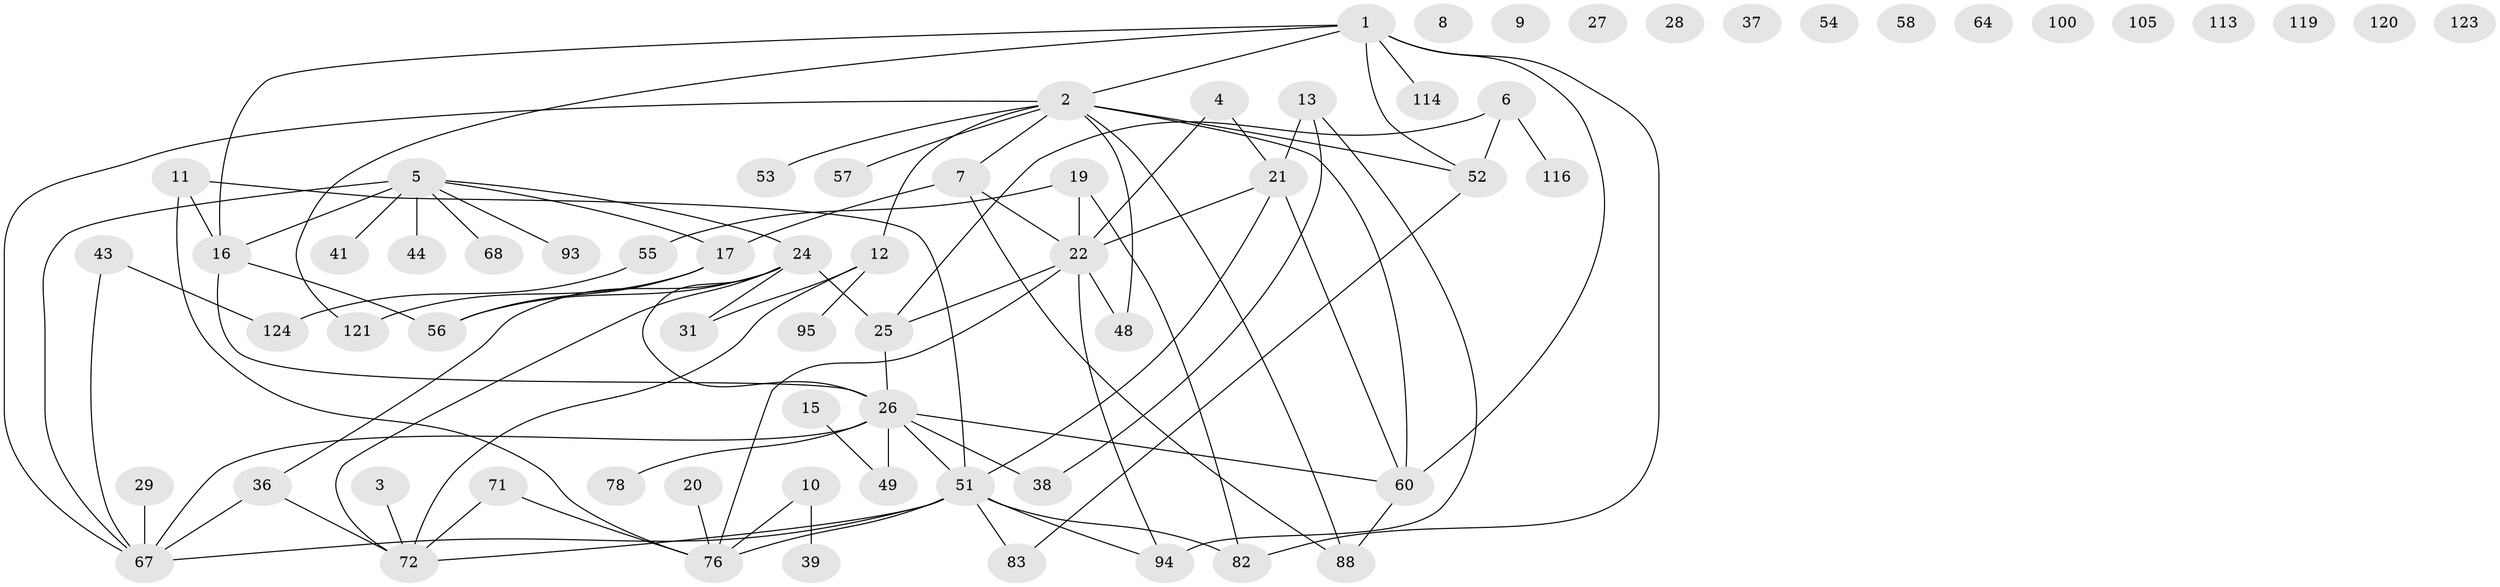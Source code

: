 // original degree distribution, {4: 0.12408759124087591, 5: 0.08029197080291971, 1: 0.2116788321167883, 2: 0.27007299270072993, 3: 0.18248175182481752, 0: 0.0948905109489051, 7: 0.0072992700729927005, 6: 0.029197080291970802}
// Generated by graph-tools (version 1.1) at 2025/12/03/09/25 04:12:59]
// undirected, 68 vertices, 89 edges
graph export_dot {
graph [start="1"]
  node [color=gray90,style=filled];
  1 [super="+90"];
  2 [super="+107+34+45"];
  3;
  4;
  5 [super="+98+122"];
  6;
  7 [super="+106"];
  8;
  9;
  10;
  11 [super="+18"];
  12 [super="+77+47"];
  13 [super="+14+104"];
  15 [super="+75"];
  16 [super="+40+131"];
  17 [super="+62"];
  19 [super="+73"];
  20;
  21 [super="+35+70"];
  22 [super="+42"];
  24 [super="+127+30"];
  25;
  26 [super="+46+33"];
  27;
  28;
  29 [super="+89"];
  31 [super="+32"];
  36 [super="+97"];
  37;
  38;
  39;
  41;
  43;
  44 [super="+81"];
  48;
  49 [super="+84"];
  51 [super="+117+66"];
  52 [super="+128"];
  53;
  54;
  55;
  56 [super="+63+61+59"];
  57;
  58;
  60 [super="+91"];
  64 [super="+102"];
  67 [super="+69"];
  68 [super="+129"];
  71 [super="+96"];
  72 [super="+118"];
  76 [super="+101"];
  78;
  82;
  83;
  88;
  93;
  94;
  95;
  100;
  105;
  113;
  114;
  116;
  119;
  120;
  121;
  123;
  124 [super="+126"];
  1 -- 52;
  1 -- 60;
  1 -- 82;
  1 -- 114;
  1 -- 121;
  1 -- 16;
  1 -- 2;
  2 -- 57;
  2 -- 67;
  2 -- 12;
  2 -- 48;
  2 -- 52;
  2 -- 53;
  2 -- 88;
  2 -- 60;
  2 -- 7;
  3 -- 72;
  4 -- 21;
  4 -- 22;
  5 -- 16;
  5 -- 67 [weight=2];
  5 -- 68;
  5 -- 24;
  5 -- 41;
  5 -- 44;
  5 -- 93;
  5 -- 17;
  6 -- 25;
  6 -- 116;
  6 -- 52;
  7 -- 17;
  7 -- 22 [weight=2];
  7 -- 88;
  10 -- 39;
  10 -- 76;
  11 -- 16;
  11 -- 76;
  11 -- 51;
  12 -- 72;
  12 -- 95;
  12 -- 31;
  13 -- 38;
  13 -- 21;
  13 -- 94;
  15 -- 49;
  16 -- 26;
  16 -- 56;
  17 -- 56;
  17 -- 121;
  19 -- 55;
  19 -- 82;
  19 -- 22;
  20 -- 76;
  21 -- 60;
  21 -- 51;
  21 -- 22;
  22 -- 48;
  22 -- 25 [weight=2];
  22 -- 94;
  22 -- 76;
  24 -- 25;
  24 -- 56;
  24 -- 36;
  24 -- 26 [weight=3];
  24 -- 31;
  24 -- 72;
  25 -- 26;
  26 -- 51 [weight=3];
  26 -- 67 [weight=2];
  26 -- 38;
  26 -- 78;
  26 -- 49;
  26 -- 60;
  29 -- 67;
  36 -- 72;
  36 -- 67;
  43 -- 124;
  43 -- 67;
  51 -- 76;
  51 -- 72;
  51 -- 82;
  51 -- 67;
  51 -- 83;
  51 -- 94;
  52 -- 83;
  55 -- 124;
  60 -- 88;
  71 -- 72;
  71 -- 76;
}
